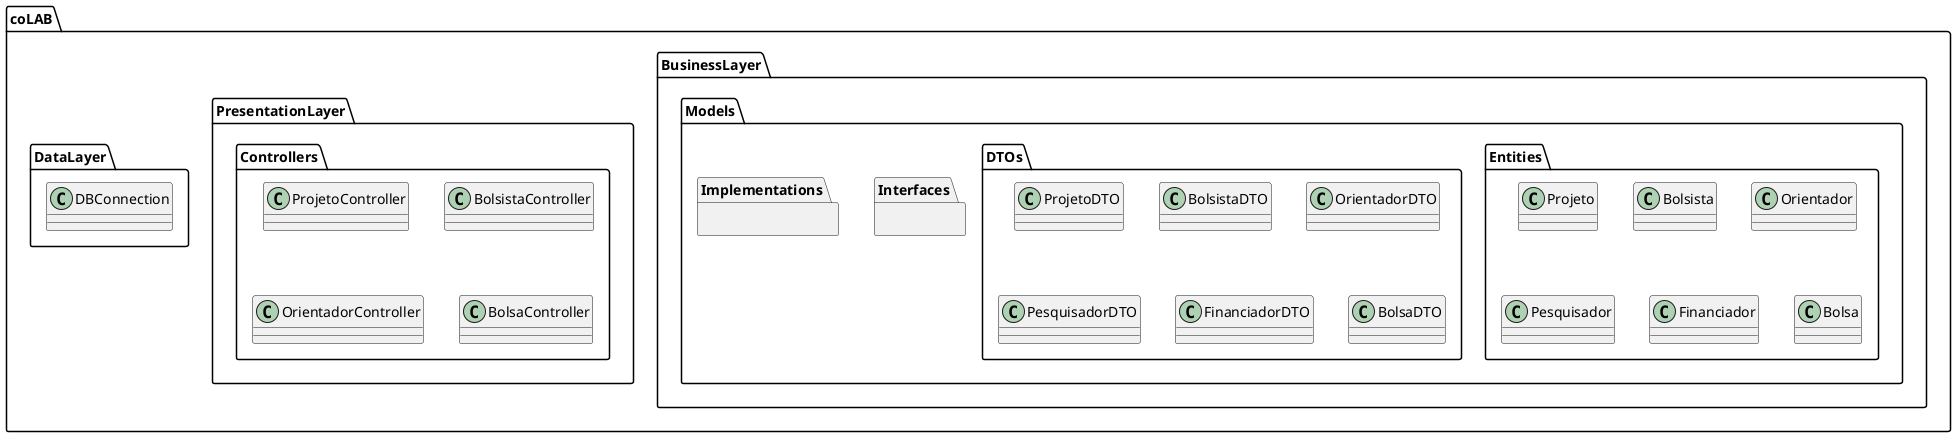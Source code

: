 @startuml

package coLAB {
    package BusinessLayer {

        package Models {

        package Entities {
            class Projeto
            class Bolsista
            class Orientador
            class Pesquisador
            class Financiador
            class Bolsa

        }

        package DTOs {
            class ProjetoDTO
            class BolsistaDTO
            class OrientadorDTO
            class PesquisadorDTO
            class FinanciadorDTO
            class BolsaDTO
        }
       
        package Interfaces {
        }

        package Implementations {
        }

    }

    }

    package PresentationLayer {
        package Controllers {
            class ProjetoController
            class BolsistaController
            class OrientadorController
            class BolsaController

        }
    }

    package DataLayer {
        class DBConnection
    }
}

@enduml
